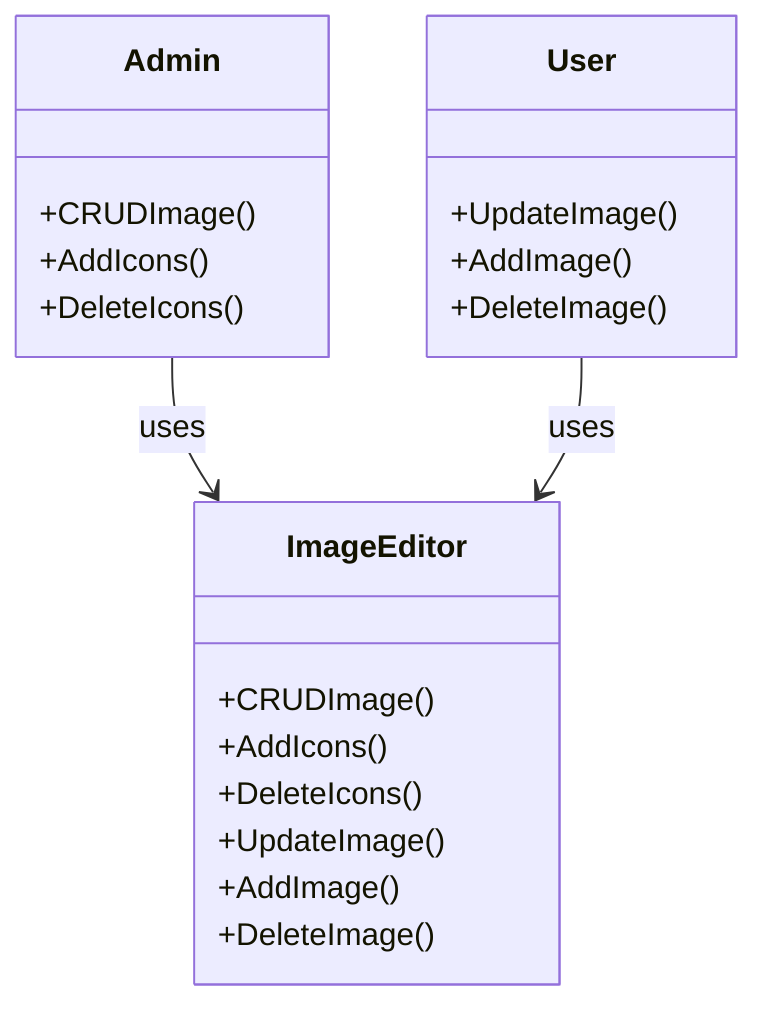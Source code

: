 classDiagram
    class Admin {
        +CRUDImage()
        +AddIcons()
        +DeleteIcons()
        
    }

    class User {
        +UpdateImage()
        +AddImage()
        +DeleteImage()
    }

    class ImageEditor {
        +CRUDImage()
        +AddIcons()
        +DeleteIcons()
        +UpdateImage()
        +AddImage()
        +DeleteImage()
    }

    Admin --> ImageEditor : uses
    User --> ImageEditor : uses